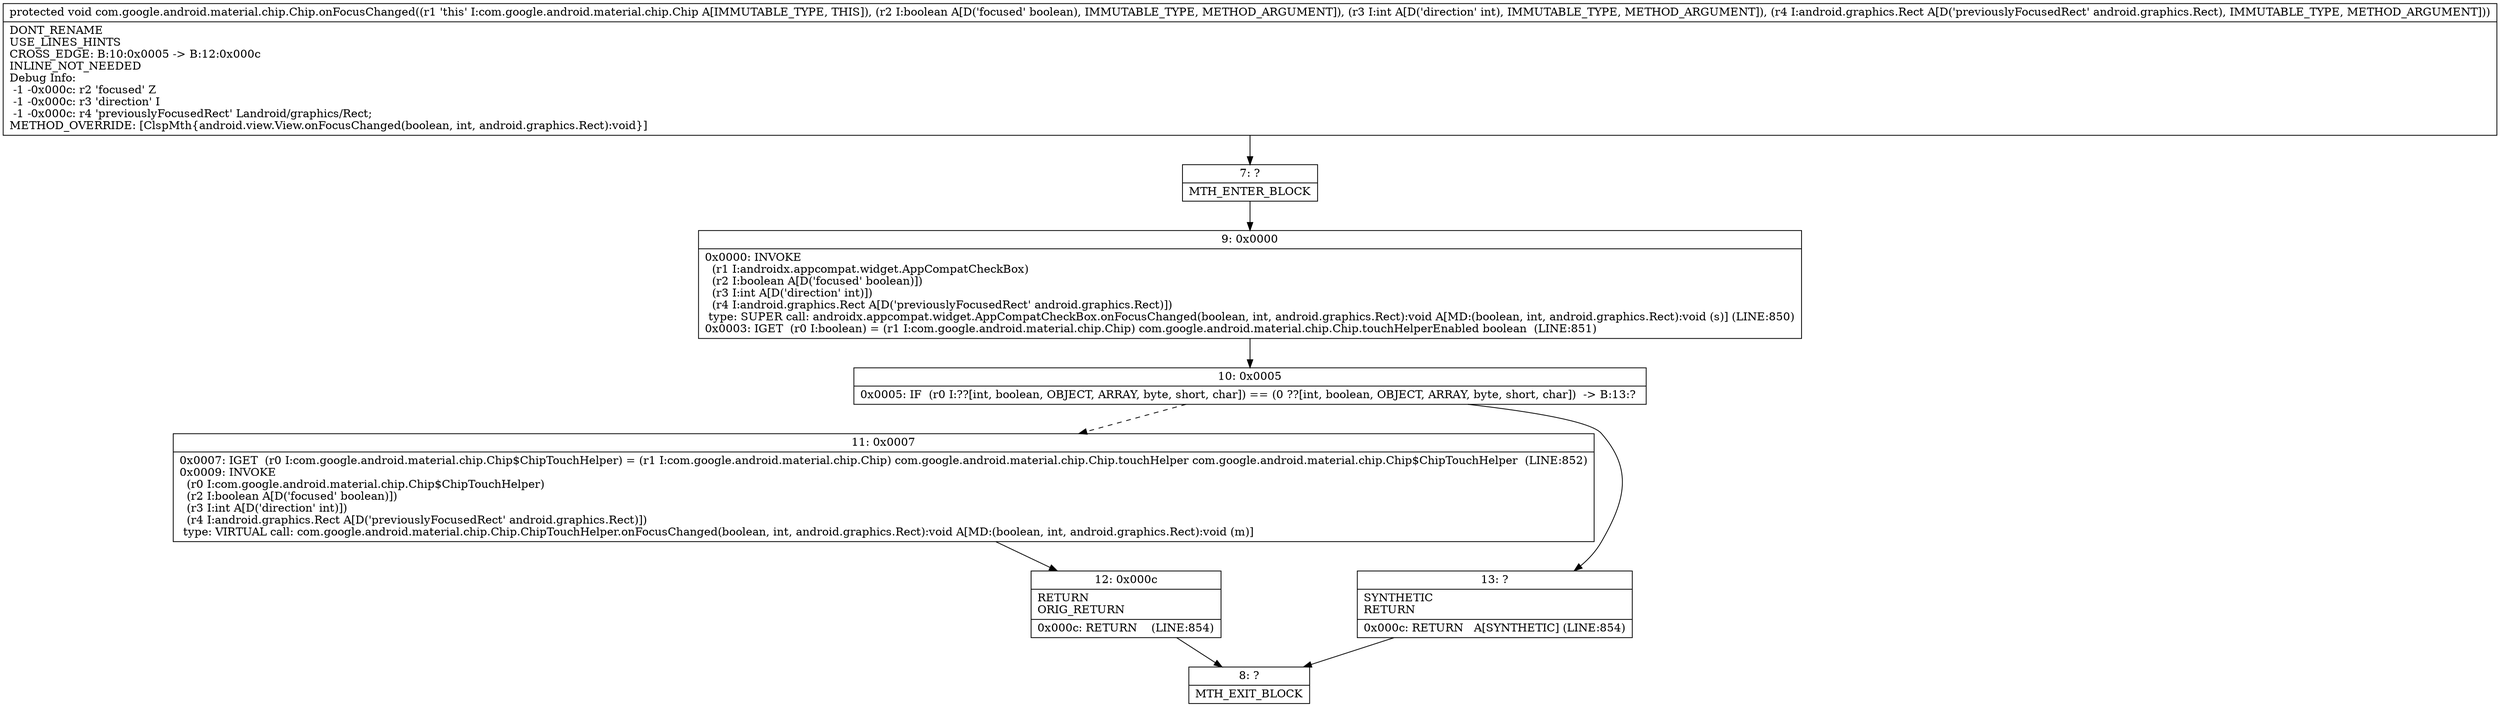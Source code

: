 digraph "CFG forcom.google.android.material.chip.Chip.onFocusChanged(ZILandroid\/graphics\/Rect;)V" {
Node_7 [shape=record,label="{7\:\ ?|MTH_ENTER_BLOCK\l}"];
Node_9 [shape=record,label="{9\:\ 0x0000|0x0000: INVOKE  \l  (r1 I:androidx.appcompat.widget.AppCompatCheckBox)\l  (r2 I:boolean A[D('focused' boolean)])\l  (r3 I:int A[D('direction' int)])\l  (r4 I:android.graphics.Rect A[D('previouslyFocusedRect' android.graphics.Rect)])\l type: SUPER call: androidx.appcompat.widget.AppCompatCheckBox.onFocusChanged(boolean, int, android.graphics.Rect):void A[MD:(boolean, int, android.graphics.Rect):void (s)] (LINE:850)\l0x0003: IGET  (r0 I:boolean) = (r1 I:com.google.android.material.chip.Chip) com.google.android.material.chip.Chip.touchHelperEnabled boolean  (LINE:851)\l}"];
Node_10 [shape=record,label="{10\:\ 0x0005|0x0005: IF  (r0 I:??[int, boolean, OBJECT, ARRAY, byte, short, char]) == (0 ??[int, boolean, OBJECT, ARRAY, byte, short, char])  \-\> B:13:? \l}"];
Node_11 [shape=record,label="{11\:\ 0x0007|0x0007: IGET  (r0 I:com.google.android.material.chip.Chip$ChipTouchHelper) = (r1 I:com.google.android.material.chip.Chip) com.google.android.material.chip.Chip.touchHelper com.google.android.material.chip.Chip$ChipTouchHelper  (LINE:852)\l0x0009: INVOKE  \l  (r0 I:com.google.android.material.chip.Chip$ChipTouchHelper)\l  (r2 I:boolean A[D('focused' boolean)])\l  (r3 I:int A[D('direction' int)])\l  (r4 I:android.graphics.Rect A[D('previouslyFocusedRect' android.graphics.Rect)])\l type: VIRTUAL call: com.google.android.material.chip.Chip.ChipTouchHelper.onFocusChanged(boolean, int, android.graphics.Rect):void A[MD:(boolean, int, android.graphics.Rect):void (m)]\l}"];
Node_12 [shape=record,label="{12\:\ 0x000c|RETURN\lORIG_RETURN\l|0x000c: RETURN    (LINE:854)\l}"];
Node_8 [shape=record,label="{8\:\ ?|MTH_EXIT_BLOCK\l}"];
Node_13 [shape=record,label="{13\:\ ?|SYNTHETIC\lRETURN\l|0x000c: RETURN   A[SYNTHETIC] (LINE:854)\l}"];
MethodNode[shape=record,label="{protected void com.google.android.material.chip.Chip.onFocusChanged((r1 'this' I:com.google.android.material.chip.Chip A[IMMUTABLE_TYPE, THIS]), (r2 I:boolean A[D('focused' boolean), IMMUTABLE_TYPE, METHOD_ARGUMENT]), (r3 I:int A[D('direction' int), IMMUTABLE_TYPE, METHOD_ARGUMENT]), (r4 I:android.graphics.Rect A[D('previouslyFocusedRect' android.graphics.Rect), IMMUTABLE_TYPE, METHOD_ARGUMENT]))  | DONT_RENAME\lUSE_LINES_HINTS\lCROSS_EDGE: B:10:0x0005 \-\> B:12:0x000c\lINLINE_NOT_NEEDED\lDebug Info:\l  \-1 \-0x000c: r2 'focused' Z\l  \-1 \-0x000c: r3 'direction' I\l  \-1 \-0x000c: r4 'previouslyFocusedRect' Landroid\/graphics\/Rect;\lMETHOD_OVERRIDE: [ClspMth\{android.view.View.onFocusChanged(boolean, int, android.graphics.Rect):void\}]\l}"];
MethodNode -> Node_7;Node_7 -> Node_9;
Node_9 -> Node_10;
Node_10 -> Node_11[style=dashed];
Node_10 -> Node_13;
Node_11 -> Node_12;
Node_12 -> Node_8;
Node_13 -> Node_8;
}

